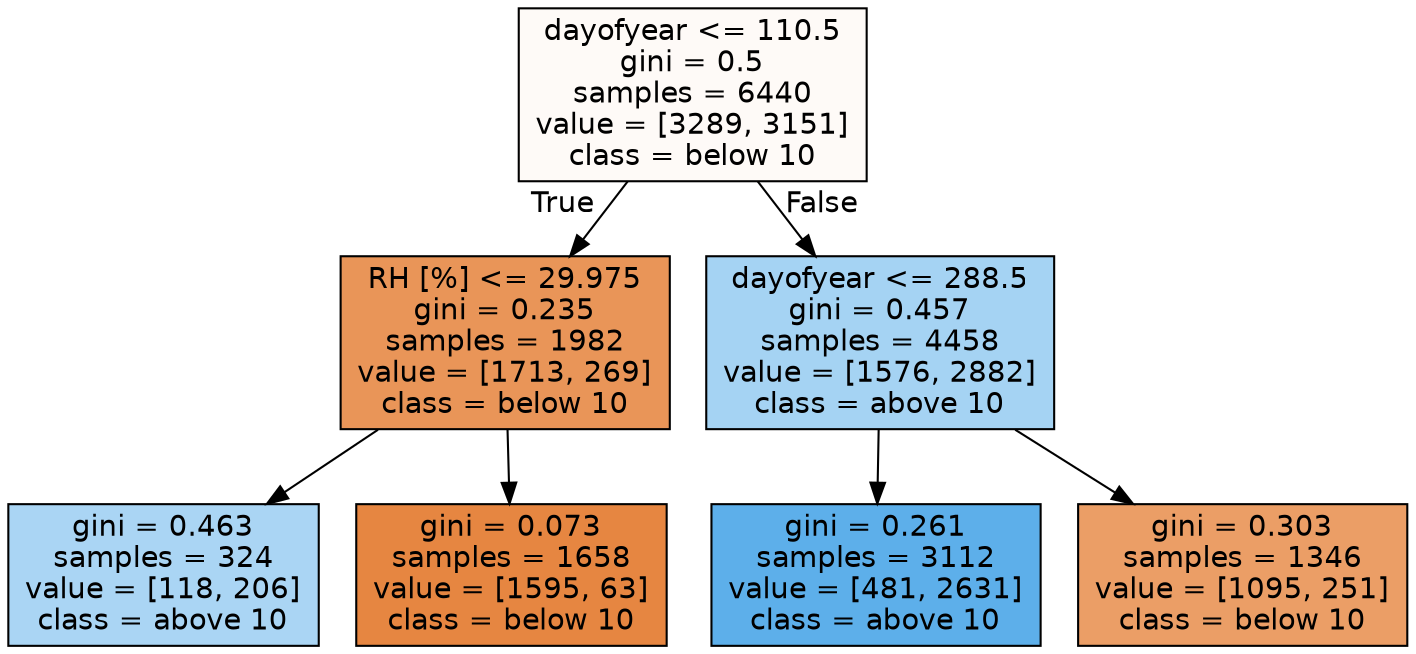 digraph Tree {
node [shape=box, style="filled", color="black", fontname="helvetica"] ;
edge [fontname="helvetica"] ;
0 [label="dayofyear <= 110.5\ngini = 0.5\nsamples = 6440\nvalue = [3289, 3151]\nclass = below 10", fillcolor="#fefaf7"] ;
1 [label="RH [%] <= 29.975\ngini = 0.235\nsamples = 1982\nvalue = [1713, 269]\nclass = below 10", fillcolor="#e99558"] ;
0 -> 1 [labeldistance=2.5, labelangle=45, headlabel="True"] ;
2 [label="gini = 0.463\nsamples = 324\nvalue = [118, 206]\nclass = above 10", fillcolor="#aad5f4"] ;
1 -> 2 ;
3 [label="gini = 0.073\nsamples = 1658\nvalue = [1595, 63]\nclass = below 10", fillcolor="#e68641"] ;
1 -> 3 ;
4 [label="dayofyear <= 288.5\ngini = 0.457\nsamples = 4458\nvalue = [1576, 2882]\nclass = above 10", fillcolor="#a5d3f3"] ;
0 -> 4 [labeldistance=2.5, labelangle=-45, headlabel="False"] ;
5 [label="gini = 0.261\nsamples = 3112\nvalue = [481, 2631]\nclass = above 10", fillcolor="#5dafea"] ;
4 -> 5 ;
6 [label="gini = 0.303\nsamples = 1346\nvalue = [1095, 251]\nclass = below 10", fillcolor="#eb9e66"] ;
4 -> 6 ;
}